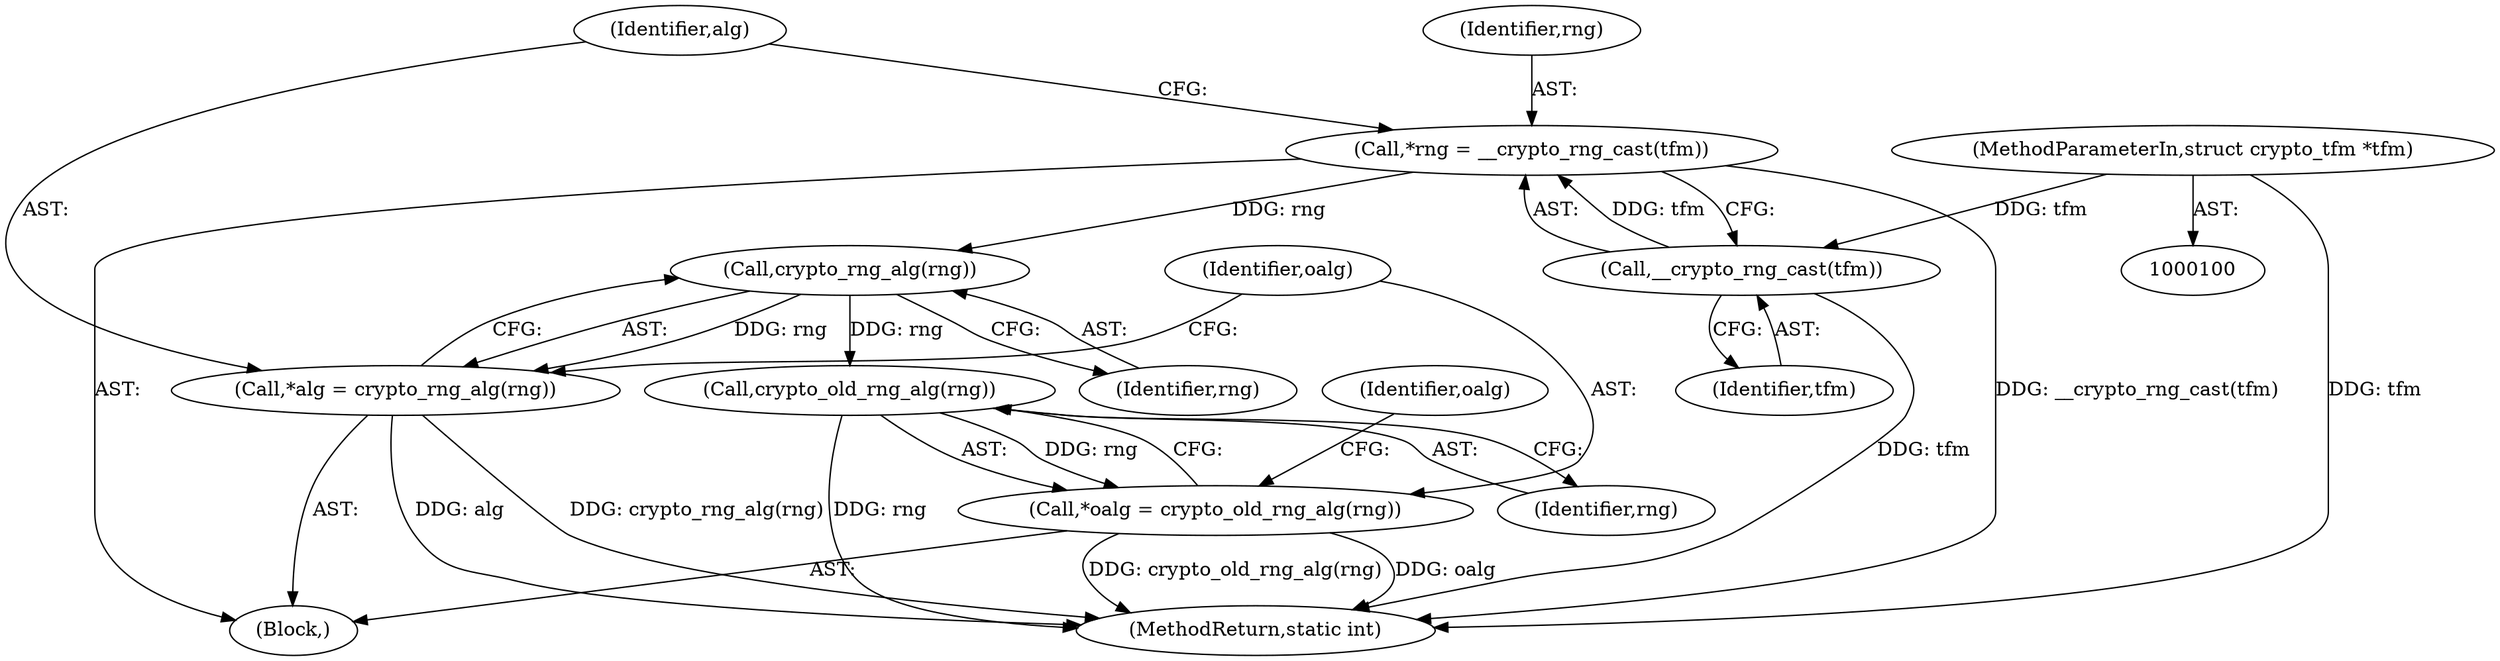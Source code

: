 digraph "1_linux_94f1bb15bed84ad6c893916b7e7b9db6f1d7eec6_0@API" {
"1000104" [label="(Call,*rng = __crypto_rng_cast(tfm))"];
"1000106" [label="(Call,__crypto_rng_cast(tfm))"];
"1000101" [label="(MethodParameterIn,struct crypto_tfm *tfm)"];
"1000111" [label="(Call,crypto_rng_alg(rng))"];
"1000109" [label="(Call,*alg = crypto_rng_alg(rng))"];
"1000116" [label="(Call,crypto_old_rng_alg(rng))"];
"1000114" [label="(Call,*oalg = crypto_old_rng_alg(rng))"];
"1000110" [label="(Identifier,alg)"];
"1000102" [label="(Block,)"];
"1000109" [label="(Call,*alg = crypto_rng_alg(rng))"];
"1000115" [label="(Identifier,oalg)"];
"1000117" [label="(Identifier,rng)"];
"1000104" [label="(Call,*rng = __crypto_rng_cast(tfm))"];
"1000111" [label="(Call,crypto_rng_alg(rng))"];
"1000106" [label="(Call,__crypto_rng_cast(tfm))"];
"1000120" [label="(Identifier,oalg)"];
"1000165" [label="(MethodReturn,static int)"];
"1000112" [label="(Identifier,rng)"];
"1000101" [label="(MethodParameterIn,struct crypto_tfm *tfm)"];
"1000114" [label="(Call,*oalg = crypto_old_rng_alg(rng))"];
"1000116" [label="(Call,crypto_old_rng_alg(rng))"];
"1000105" [label="(Identifier,rng)"];
"1000107" [label="(Identifier,tfm)"];
"1000104" -> "1000102"  [label="AST: "];
"1000104" -> "1000106"  [label="CFG: "];
"1000105" -> "1000104"  [label="AST: "];
"1000106" -> "1000104"  [label="AST: "];
"1000110" -> "1000104"  [label="CFG: "];
"1000104" -> "1000165"  [label="DDG: __crypto_rng_cast(tfm)"];
"1000106" -> "1000104"  [label="DDG: tfm"];
"1000104" -> "1000111"  [label="DDG: rng"];
"1000106" -> "1000107"  [label="CFG: "];
"1000107" -> "1000106"  [label="AST: "];
"1000106" -> "1000165"  [label="DDG: tfm"];
"1000101" -> "1000106"  [label="DDG: tfm"];
"1000101" -> "1000100"  [label="AST: "];
"1000101" -> "1000165"  [label="DDG: tfm"];
"1000111" -> "1000109"  [label="AST: "];
"1000111" -> "1000112"  [label="CFG: "];
"1000112" -> "1000111"  [label="AST: "];
"1000109" -> "1000111"  [label="CFG: "];
"1000111" -> "1000109"  [label="DDG: rng"];
"1000111" -> "1000116"  [label="DDG: rng"];
"1000109" -> "1000102"  [label="AST: "];
"1000110" -> "1000109"  [label="AST: "];
"1000115" -> "1000109"  [label="CFG: "];
"1000109" -> "1000165"  [label="DDG: alg"];
"1000109" -> "1000165"  [label="DDG: crypto_rng_alg(rng)"];
"1000116" -> "1000114"  [label="AST: "];
"1000116" -> "1000117"  [label="CFG: "];
"1000117" -> "1000116"  [label="AST: "];
"1000114" -> "1000116"  [label="CFG: "];
"1000116" -> "1000165"  [label="DDG: rng"];
"1000116" -> "1000114"  [label="DDG: rng"];
"1000114" -> "1000102"  [label="AST: "];
"1000115" -> "1000114"  [label="AST: "];
"1000120" -> "1000114"  [label="CFG: "];
"1000114" -> "1000165"  [label="DDG: oalg"];
"1000114" -> "1000165"  [label="DDG: crypto_old_rng_alg(rng)"];
}
